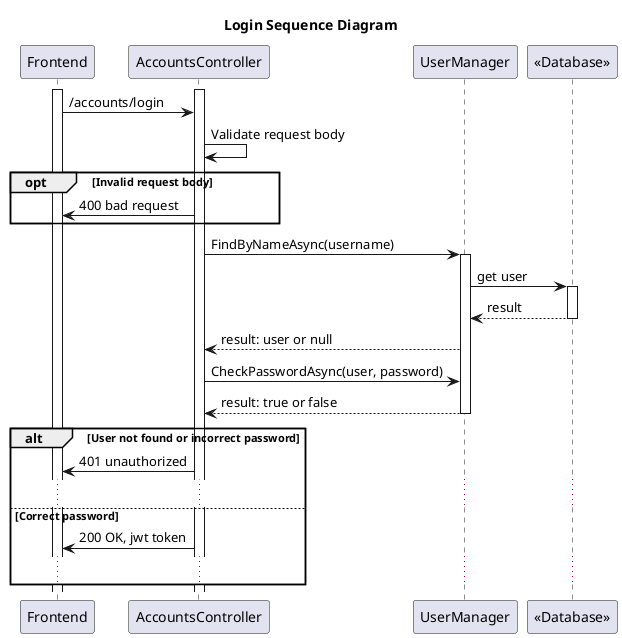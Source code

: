 
@startuml
title Login Sequence Diagram
participant "Frontend" as Frontend
participant "AccountsController" as AccountsController
participant "UserManager" as UserManager
participant "<<Database>>" as Database
activate Frontend
activate AccountsController
Frontend -> AccountsController: /accounts/login
AccountsController -> AccountsController: Validate request body
opt Invalid request body
AccountsController -> Frontend: 400 bad request 
end
AccountsController -> UserManager: FindByNameAsync(username)
activate UserManager
UserManager -> Database: get user
activate Database
Database --> UserManager: result
deactivate Database
UserManager --> AccountsController: result: user or null

AccountsController -> UserManager: CheckPasswordAsync(user, password)
UserManager --> AccountsController: result: true or false
deactivate UserManager
alt User not found or incorrect password

AccountsController -> Frontend: 401 unauthorized
...
else Correct password

AccountsController -> Frontend: 200 OK, jwt token
...
end



@enduml